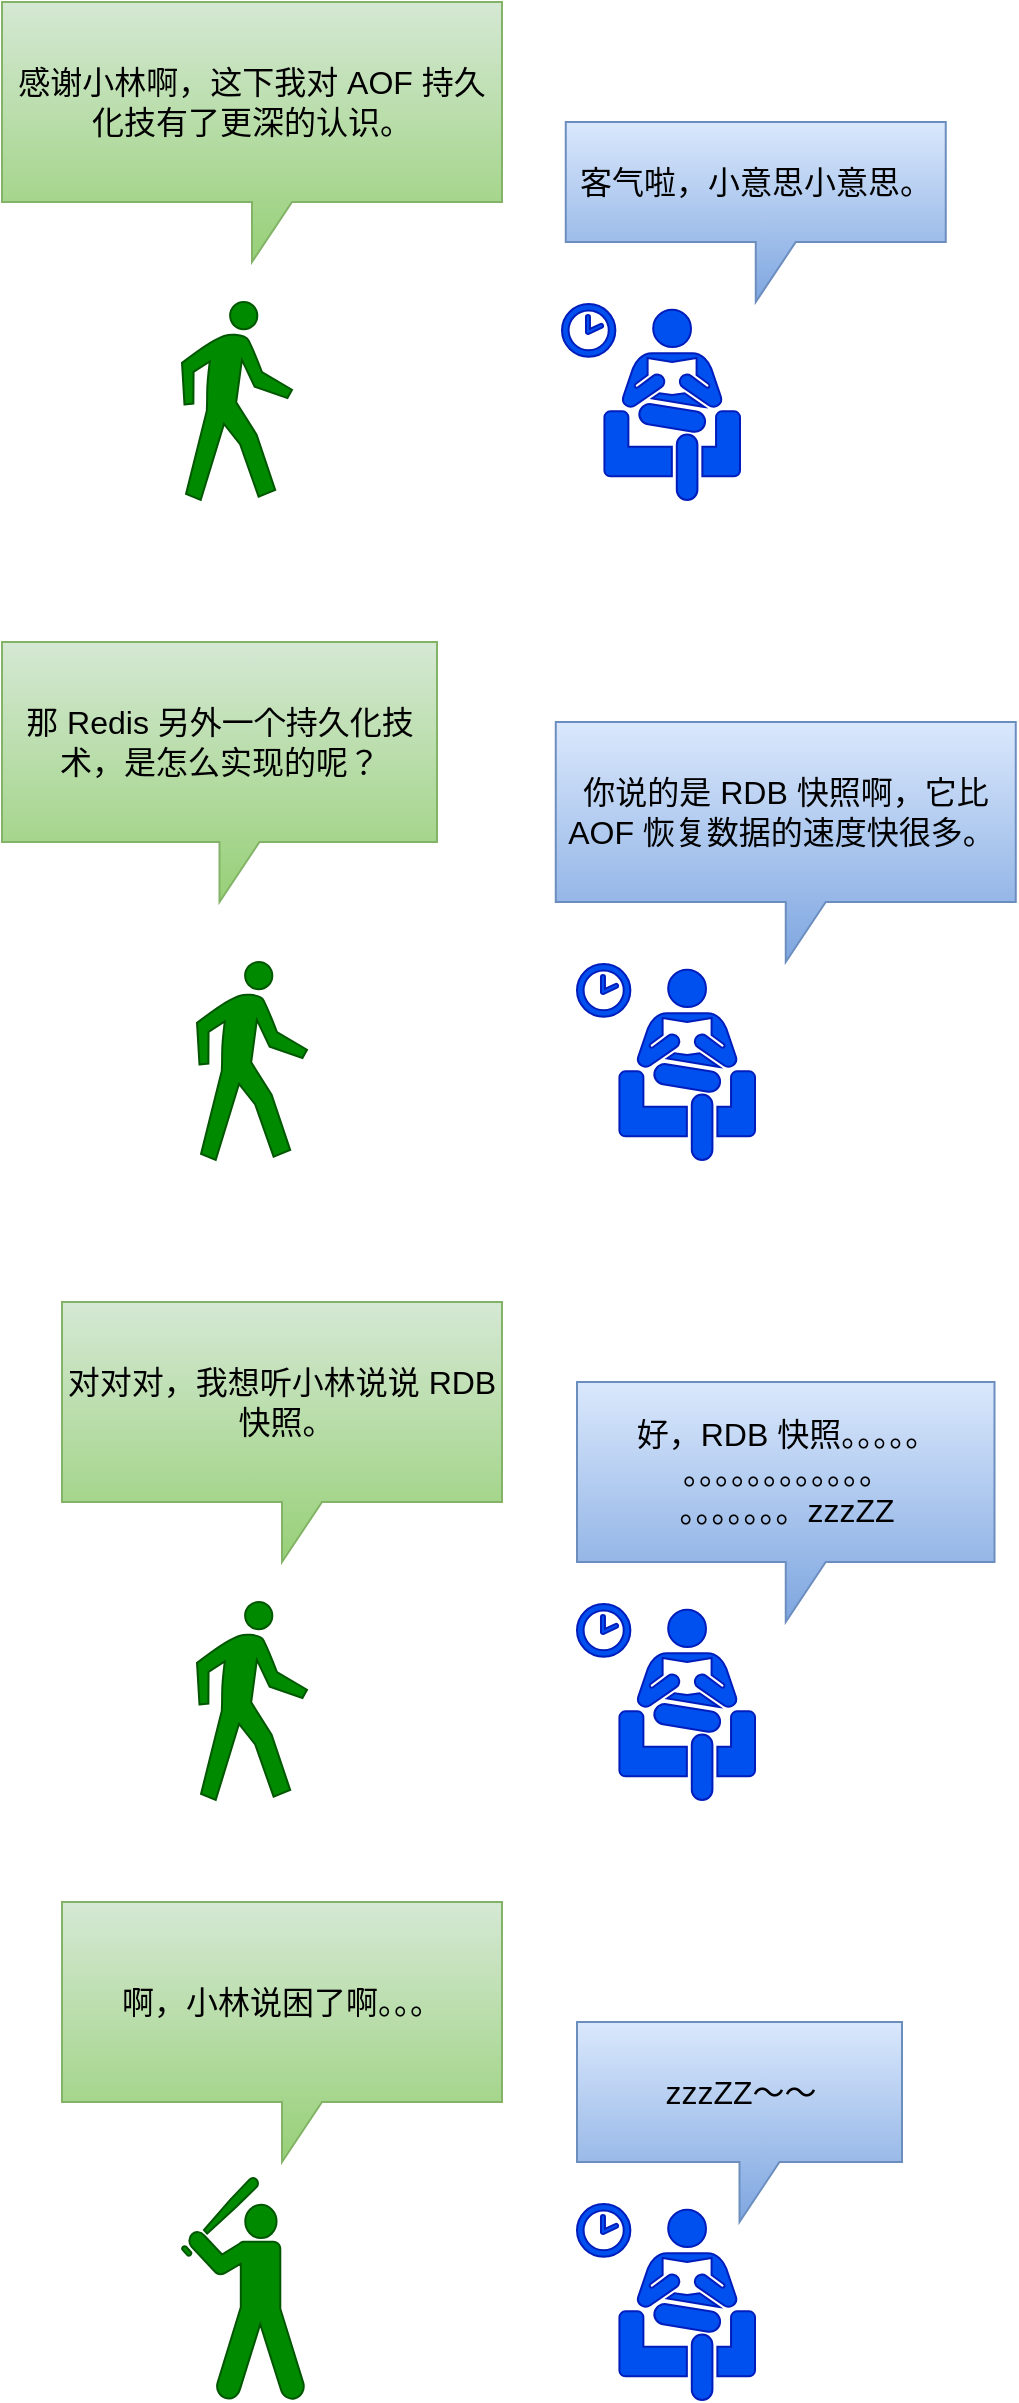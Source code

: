 <mxfile version="14.6.11" type="github">
  <diagram id="BKkGTVks8HZcBpXAjnmx" name="第 1 页">
    <mxGraphModel dx="946" dy="800" grid="1" gridSize="10" guides="1" tooltips="1" connect="1" arrows="1" fold="1" page="1" pageScale="1" pageWidth="827" pageHeight="1169" math="0" shadow="0">
      <root>
        <mxCell id="0" />
        <mxCell id="1" parent="0" />
        <mxCell id="nD7Rp97YK77HFNKJ4nLf-1" value="" style="shape=mxgraph.signs.people.walking;html=1;pointerEvents=1;fillColor=#008a00;strokeColor=#005700;verticalLabelPosition=bottom;verticalAlign=top;align=center;fontColor=#ffffff;" vertex="1" parent="1">
          <mxGeometry x="210" y="230" width="55" height="99" as="geometry" />
        </mxCell>
        <mxCell id="nD7Rp97YK77HFNKJ4nLf-2" value="" style="shape=mxgraph.signs.people.waiting_room_2;html=1;pointerEvents=1;fillColor=#0050ef;strokeColor=#001DBC;verticalLabelPosition=bottom;verticalAlign=top;align=center;fontColor=#ffffff;" vertex="1" parent="1">
          <mxGeometry x="400" y="231" width="89" height="98" as="geometry" />
        </mxCell>
        <mxCell id="nD7Rp97YK77HFNKJ4nLf-3" value="感谢小林啊，这下我对 AOF 持久化技有了更深的认识。" style="shape=callout;whiteSpace=wrap;html=1;perimeter=calloutPerimeter;fontSize=16;fillColor=#d5e8d4;strokeColor=#82b366;gradientColor=#97d077;" vertex="1" parent="1">
          <mxGeometry x="120" y="80" width="250" height="130" as="geometry" />
        </mxCell>
        <mxCell id="nD7Rp97YK77HFNKJ4nLf-4" value="客气啦，小意思小意思。" style="shape=callout;whiteSpace=wrap;html=1;perimeter=calloutPerimeter;fontSize=16;gradientColor=#7ea6e0;fillColor=#dae8fc;strokeColor=#6c8ebf;" vertex="1" parent="1">
          <mxGeometry x="401.88" y="140" width="190" height="90" as="geometry" />
        </mxCell>
        <mxCell id="nD7Rp97YK77HFNKJ4nLf-5" value="" style="shape=mxgraph.signs.people.walking;html=1;pointerEvents=1;fillColor=#008a00;strokeColor=#005700;verticalLabelPosition=bottom;verticalAlign=top;align=center;fontColor=#ffffff;" vertex="1" parent="1">
          <mxGeometry x="217.5" y="560" width="55" height="99" as="geometry" />
        </mxCell>
        <mxCell id="nD7Rp97YK77HFNKJ4nLf-6" value="" style="shape=mxgraph.signs.people.waiting_room_2;html=1;pointerEvents=1;fillColor=#0050ef;strokeColor=#001DBC;verticalLabelPosition=bottom;verticalAlign=top;align=center;fontColor=#ffffff;" vertex="1" parent="1">
          <mxGeometry x="407.5" y="561" width="89" height="98" as="geometry" />
        </mxCell>
        <mxCell id="nD7Rp97YK77HFNKJ4nLf-7" value="那 Redis 另外一个持久化技术，是怎么实现的呢？" style="shape=callout;whiteSpace=wrap;html=1;perimeter=calloutPerimeter;fontSize=16;fillColor=#d5e8d4;strokeColor=#82b366;gradientColor=#97d077;" vertex="1" parent="1">
          <mxGeometry x="120" y="400" width="217.5" height="130" as="geometry" />
        </mxCell>
        <mxCell id="nD7Rp97YK77HFNKJ4nLf-8" value="你说的是&amp;nbsp;RDB 快照啊，它比 AOF 恢复数据的速度快很多。&amp;nbsp;" style="shape=callout;whiteSpace=wrap;html=1;perimeter=calloutPerimeter;fontSize=16;gradientColor=#7ea6e0;fillColor=#dae8fc;strokeColor=#6c8ebf;" vertex="1" parent="1">
          <mxGeometry x="396.88" y="440" width="230" height="120" as="geometry" />
        </mxCell>
        <mxCell id="nD7Rp97YK77HFNKJ4nLf-9" value="" style="shape=mxgraph.signs.people.walking;html=1;pointerEvents=1;fillColor=#008a00;strokeColor=#005700;verticalLabelPosition=bottom;verticalAlign=top;align=center;fontColor=#ffffff;" vertex="1" parent="1">
          <mxGeometry x="217.5" y="880" width="55" height="99" as="geometry" />
        </mxCell>
        <mxCell id="nD7Rp97YK77HFNKJ4nLf-10" value="" style="shape=mxgraph.signs.people.waiting_room_2;html=1;pointerEvents=1;fillColor=#0050ef;strokeColor=#001DBC;verticalLabelPosition=bottom;verticalAlign=top;align=center;fontColor=#ffffff;" vertex="1" parent="1">
          <mxGeometry x="407.5" y="881" width="89" height="98" as="geometry" />
        </mxCell>
        <mxCell id="nD7Rp97YK77HFNKJ4nLf-11" value="对对对，我想听小林说说 RDB &amp;nbsp;快照。" style="shape=callout;whiteSpace=wrap;html=1;perimeter=calloutPerimeter;fontSize=16;fillColor=#d5e8d4;strokeColor=#82b366;gradientColor=#97d077;" vertex="1" parent="1">
          <mxGeometry x="150" y="730" width="220" height="130" as="geometry" />
        </mxCell>
        <mxCell id="nD7Rp97YK77HFNKJ4nLf-12" value="好，RDB 快照。。。。。&lt;br&gt;。。。。。。。。。。。。&lt;br&gt;。。。。。。。zzzZZ" style="shape=callout;html=1;perimeter=calloutPerimeter;fontSize=16;gradientColor=#7ea6e0;fillColor=#dae8fc;strokeColor=#6c8ebf;align=center;whiteSpace=wrap;" vertex="1" parent="1">
          <mxGeometry x="407.5" y="770" width="208.75" height="120" as="geometry" />
        </mxCell>
        <mxCell id="nD7Rp97YK77HFNKJ4nLf-14" value="" style="shape=mxgraph.signs.people.waiting_room_2;html=1;pointerEvents=1;fillColor=#0050ef;strokeColor=#001DBC;verticalLabelPosition=bottom;verticalAlign=top;align=center;fontColor=#ffffff;" vertex="1" parent="1">
          <mxGeometry x="407.5" y="1181" width="89" height="98" as="geometry" />
        </mxCell>
        <mxCell id="nD7Rp97YK77HFNKJ4nLf-15" value="啊，小林说困了啊。。。" style="shape=callout;whiteSpace=wrap;html=1;perimeter=calloutPerimeter;fontSize=16;fillColor=#d5e8d4;strokeColor=#82b366;gradientColor=#97d077;" vertex="1" parent="1">
          <mxGeometry x="150" y="1030" width="220" height="130" as="geometry" />
        </mxCell>
        <mxCell id="nD7Rp97YK77HFNKJ4nLf-16" value="zzzZZ～～" style="shape=callout;html=1;perimeter=calloutPerimeter;fontSize=16;gradientColor=#7ea6e0;fillColor=#dae8fc;strokeColor=#6c8ebf;align=center;whiteSpace=wrap;" vertex="1" parent="1">
          <mxGeometry x="407.5" y="1090" width="162.5" height="100" as="geometry" />
        </mxCell>
        <mxCell id="nD7Rp97YK77HFNKJ4nLf-17" value="" style="shape=mxgraph.signs.sports.baseball;html=1;pointerEvents=1;fillColor=#008a00;strokeColor=#005700;verticalLabelPosition=bottom;verticalAlign=top;align=center;fontColor=#ffffff;" vertex="1" parent="1">
          <mxGeometry x="210" y="1168" width="61.5" height="111" as="geometry" />
        </mxCell>
      </root>
    </mxGraphModel>
  </diagram>
</mxfile>
